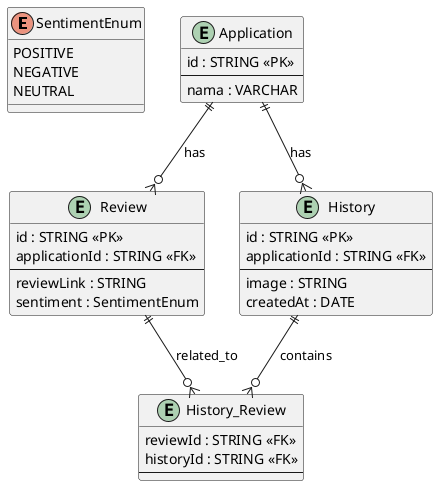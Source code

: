 @startuml


' ENUM untuk Sentiment
enum SentimentEnum {
  POSITIVE
  NEGATIVE
  NEUTRAL
}

' Entities (Tabel)
entity Application {
  id : STRING <<PK>>
  --
  nama : VARCHAR
}

entity Review {
  id : STRING <<PK>>
  applicationId : STRING <<FK>>
  --
  reviewLink : STRING
  sentiment : SentimentEnum
}

entity History {
  id : STRING <<PK>>
  applicationId : STRING <<FK>>
  --
  image : STRING
  createdAt : DATE
}

entity History_Review {
  reviewId : STRING <<FK>>
  historyId : STRING <<FK>>
  --
}

' Relasi antar tabel dengan cardinality
Application ||--o{ History        : has
Application ||--o{ Review         : has
History     ||--o{ History_Review : contains
Review      ||--o{ History_Review : related_to

@enduml
